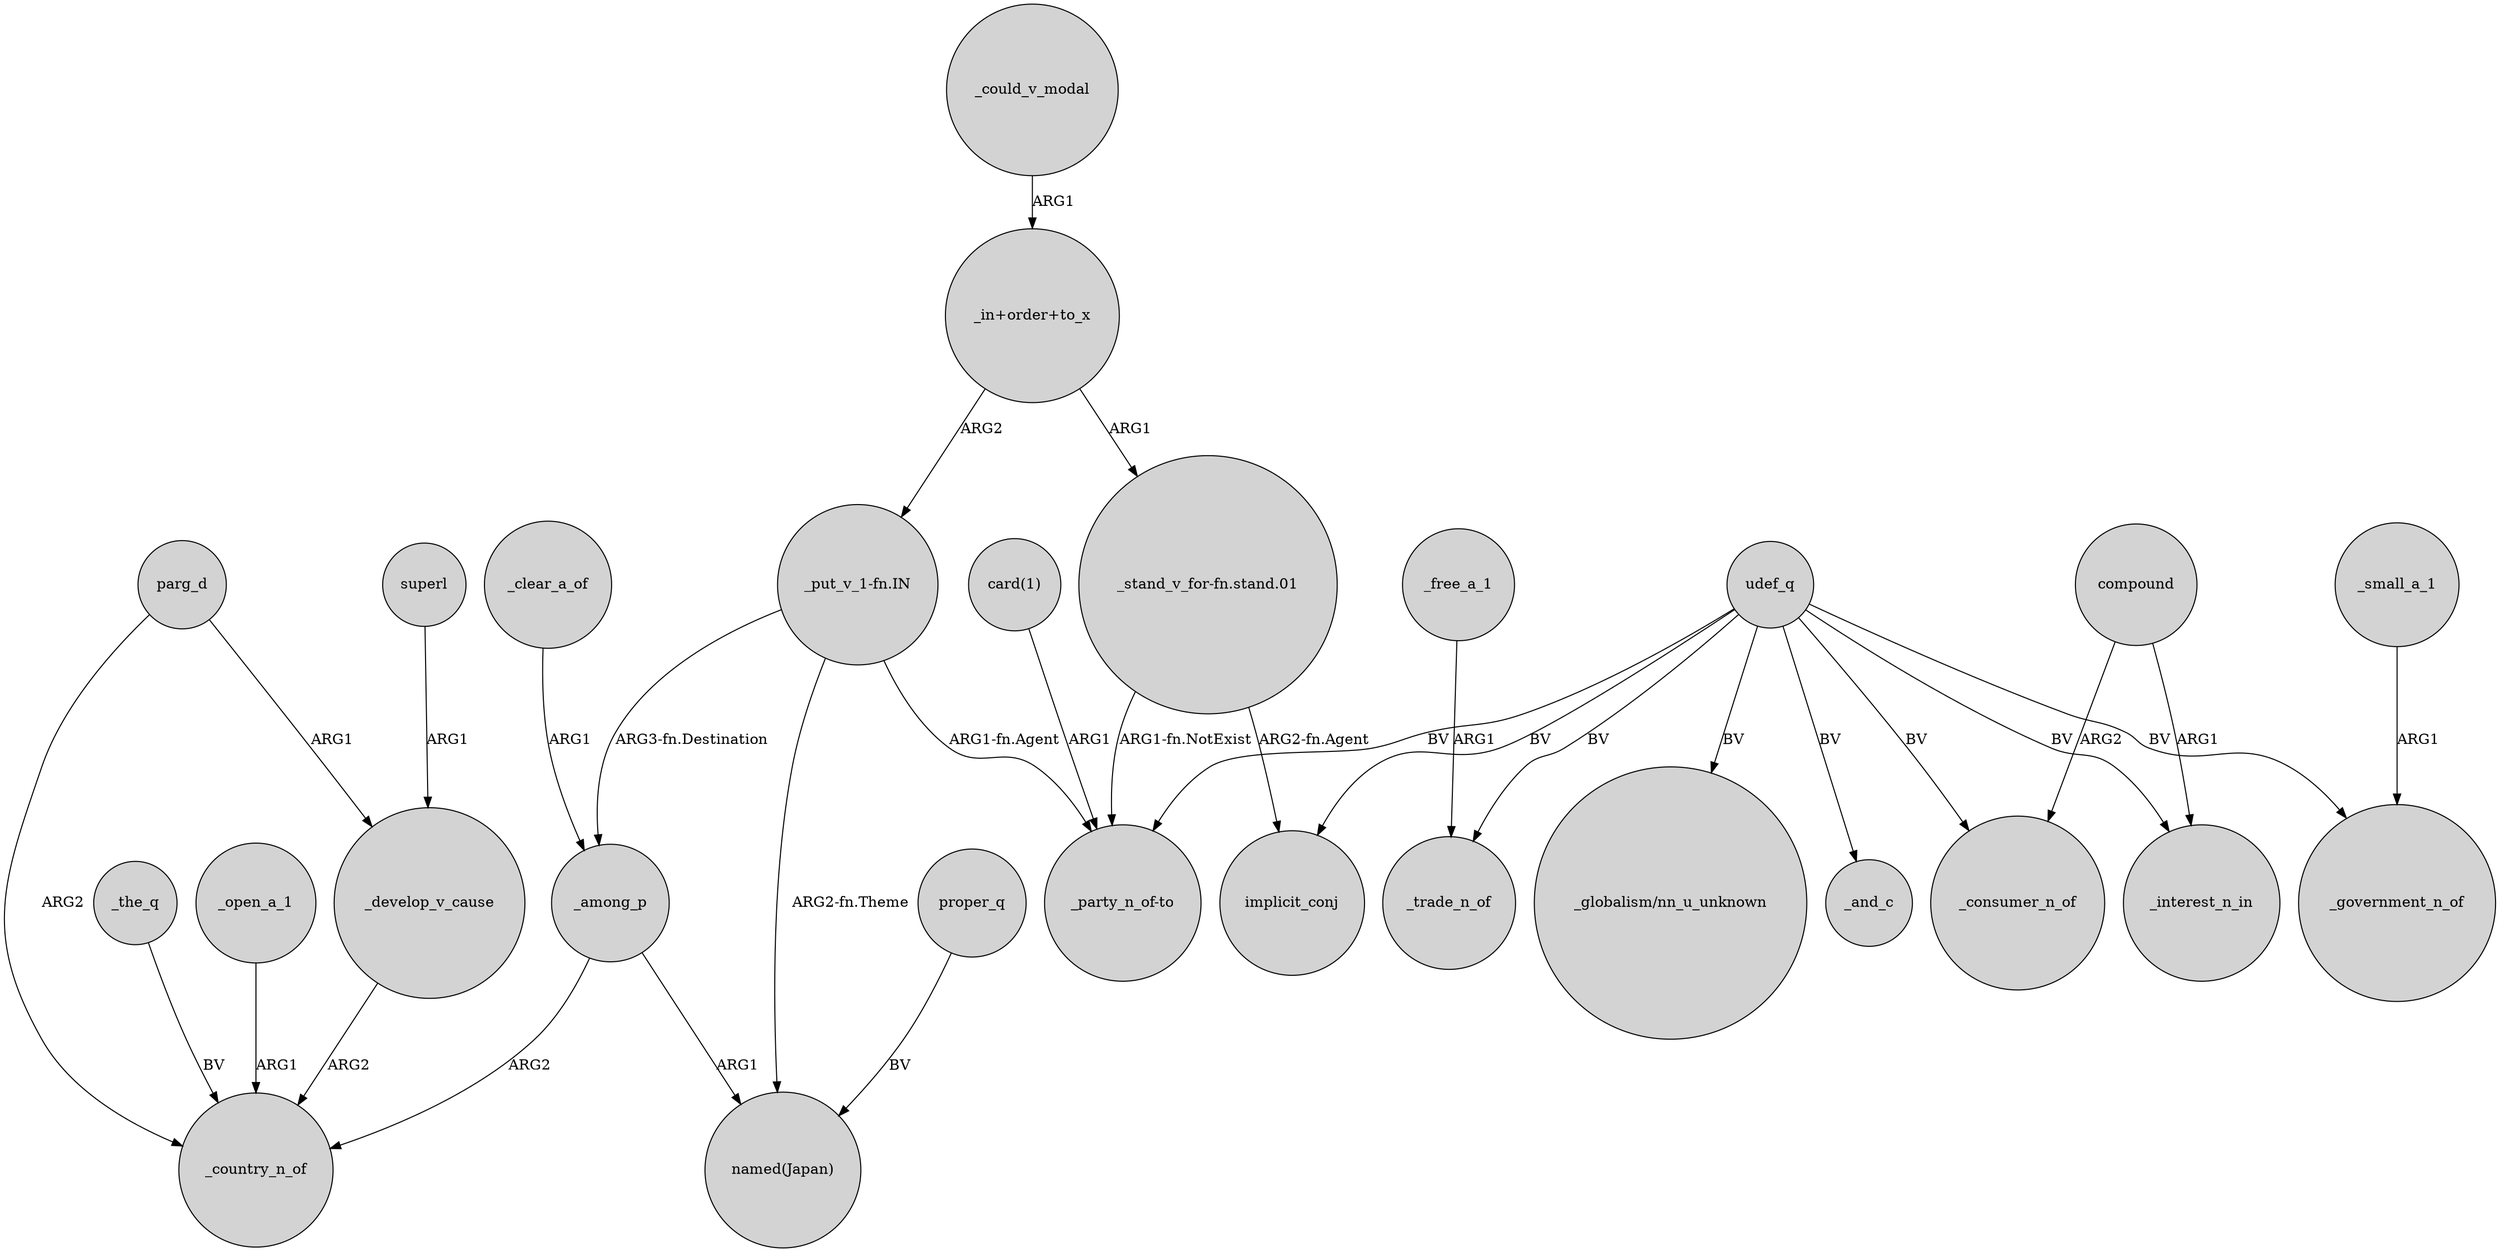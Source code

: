 digraph {
	node [shape=circle style=filled]
	_develop_v_cause -> _country_n_of [label=ARG2]
	udef_q -> _trade_n_of [label=BV]
	_among_p -> "named(Japan)" [label=ARG1]
	_clear_a_of -> _among_p [label=ARG1]
	"_stand_v_for-fn.stand.01" -> implicit_conj [label="ARG2-fn.Agent"]
	udef_q -> _government_n_of [label=BV]
	_could_v_modal -> "_in+order+to_x" [label=ARG1]
	"_in+order+to_x" -> "_stand_v_for-fn.stand.01" [label=ARG1]
	parg_d -> _country_n_of [label=ARG2]
	udef_q -> "_party_n_of-to" [label=BV]
	"_in+order+to_x" -> "_put_v_1-fn.IN" [label=ARG2]
	parg_d -> _develop_v_cause [label=ARG1]
	udef_q -> _interest_n_in [label=BV]
	"_put_v_1-fn.IN" -> "_party_n_of-to" [label="ARG1-fn.Agent"]
	"_stand_v_for-fn.stand.01" -> "_party_n_of-to" [label="ARG1-fn.NotExist"]
	udef_q -> implicit_conj [label=BV]
	proper_q -> "named(Japan)" [label=BV]
	_among_p -> _country_n_of [label=ARG2]
	"_put_v_1-fn.IN" -> _among_p [label="ARG3-fn.Destination"]
	_the_q -> _country_n_of [label=BV]
	"card(1)" -> "_party_n_of-to" [label=ARG1]
	_small_a_1 -> _government_n_of [label=ARG1]
	udef_q -> _consumer_n_of [label=BV]
	udef_q -> "_globalism/nn_u_unknown" [label=BV]
	_open_a_1 -> _country_n_of [label=ARG1]
	compound -> _consumer_n_of [label=ARG2]
	"_put_v_1-fn.IN" -> "named(Japan)" [label="ARG2-fn.Theme"]
	compound -> _interest_n_in [label=ARG1]
	_free_a_1 -> _trade_n_of [label=ARG1]
	udef_q -> _and_c [label=BV]
	superl -> _develop_v_cause [label=ARG1]
}
